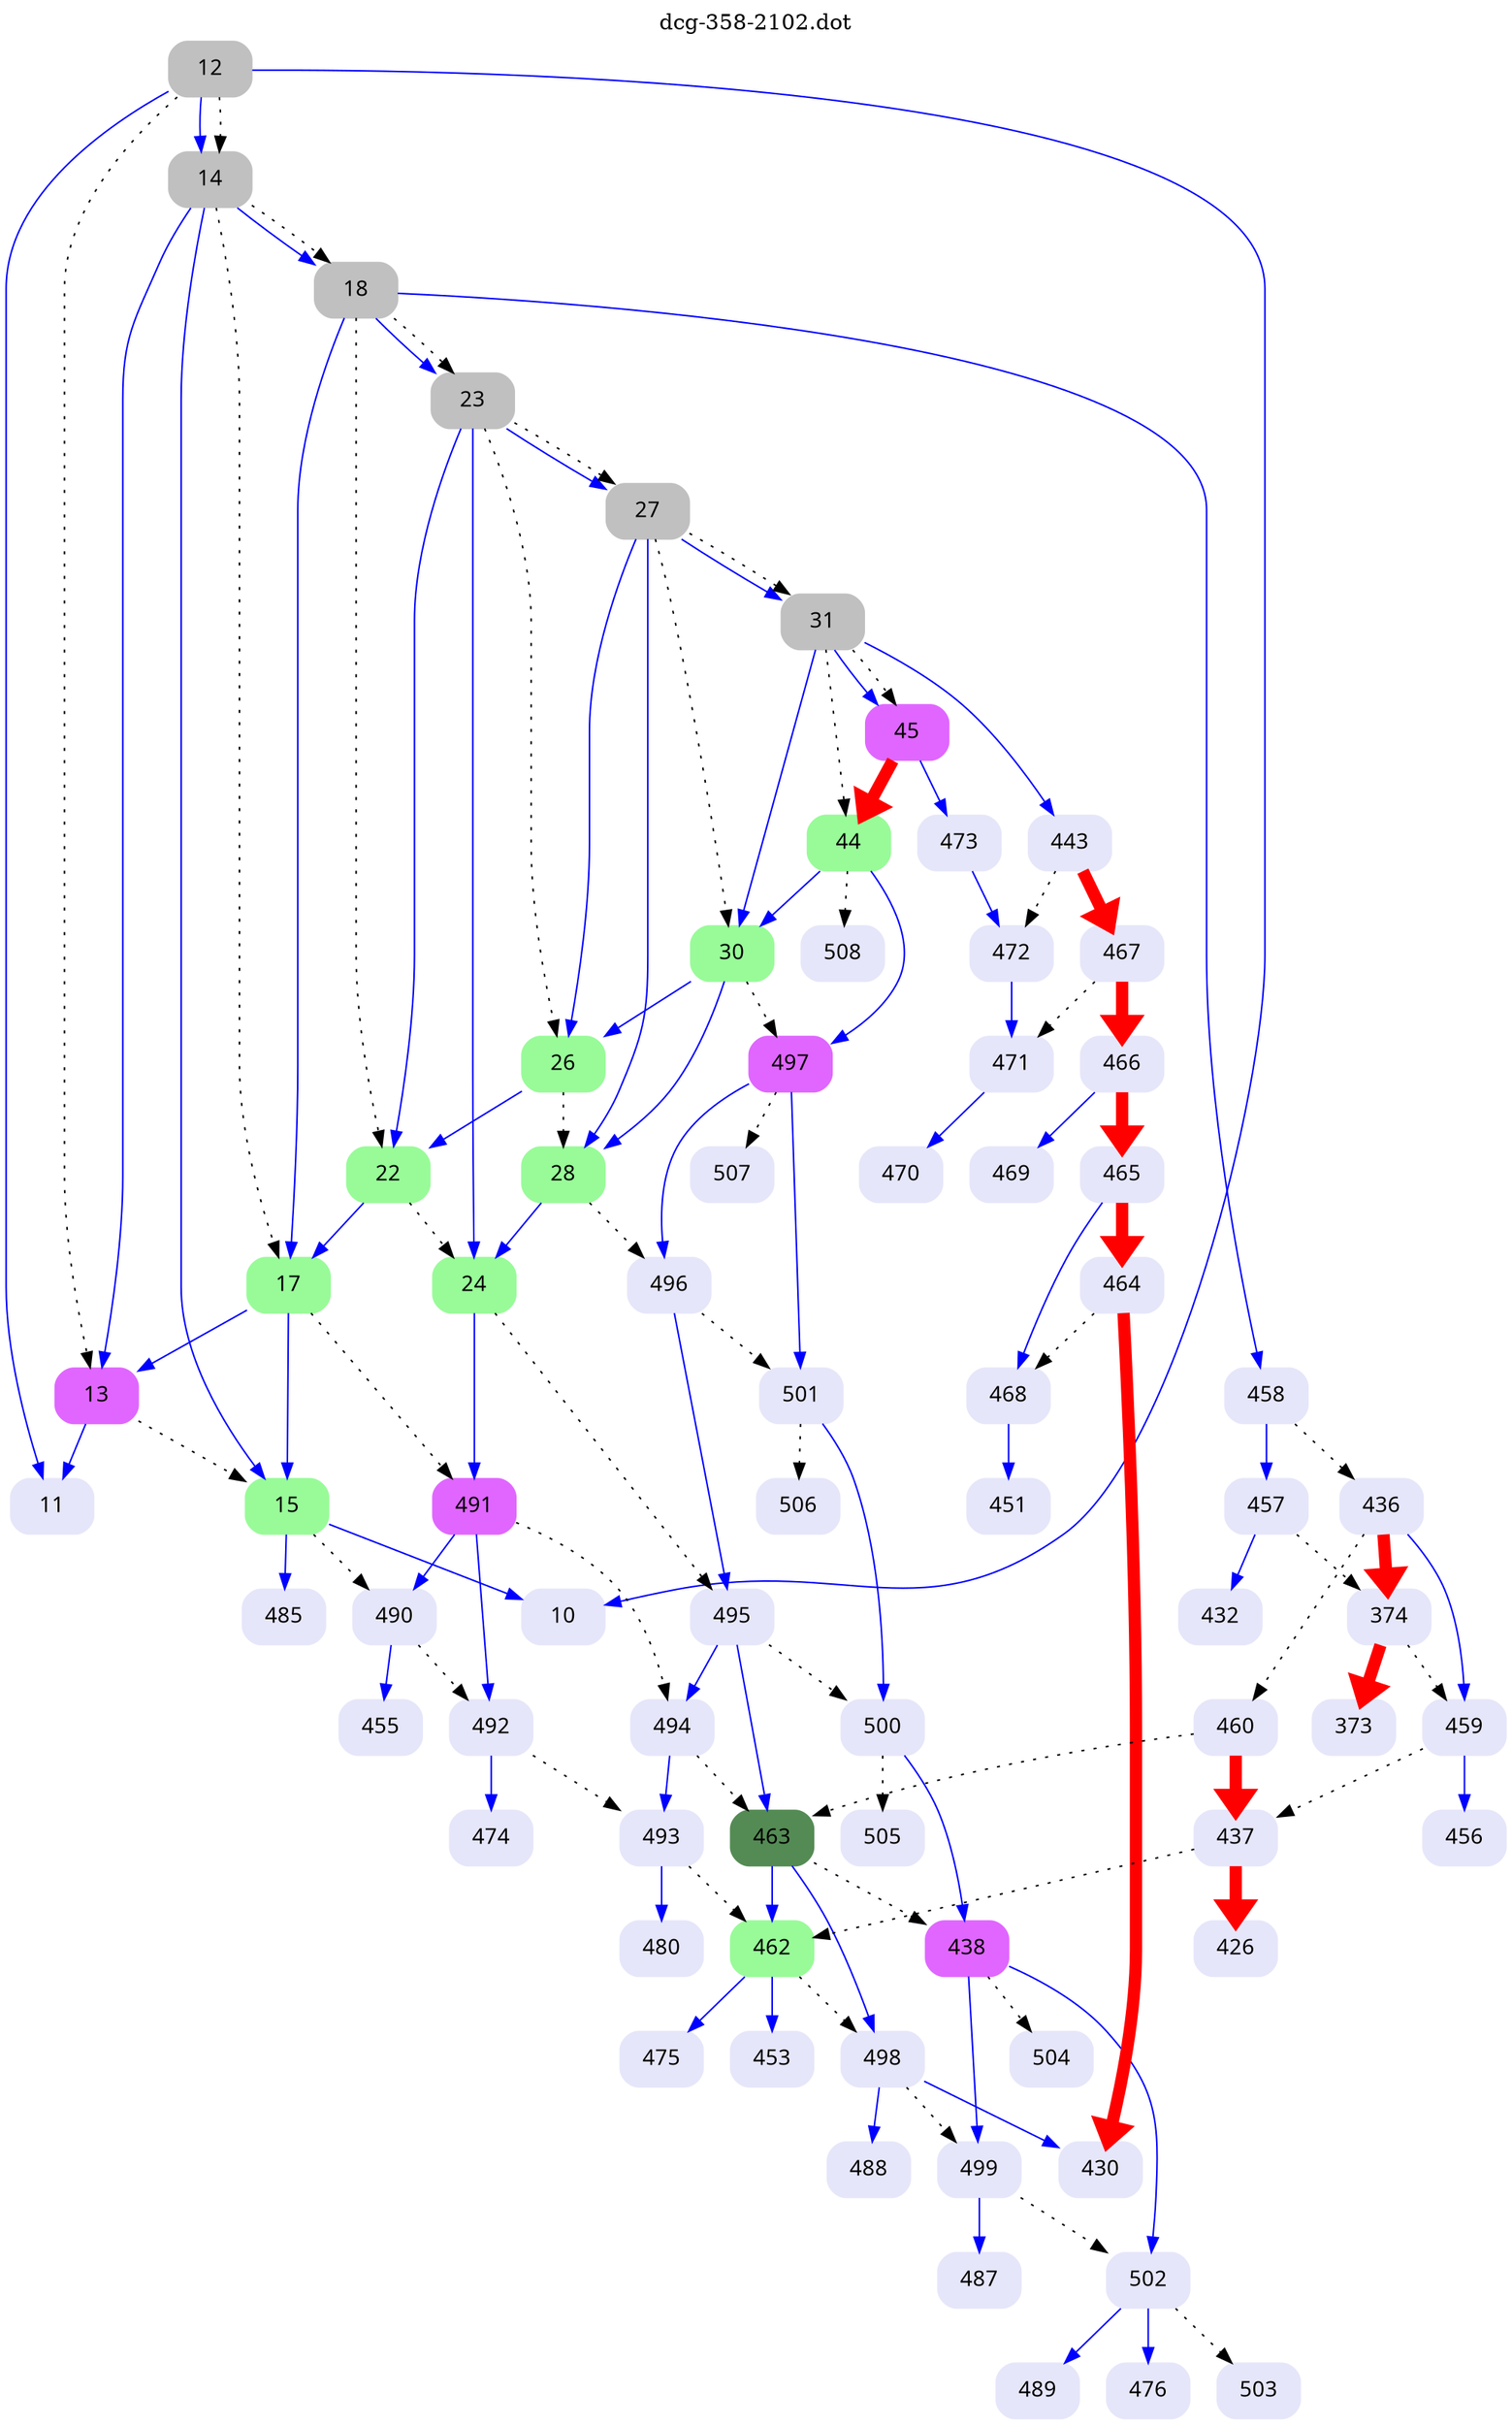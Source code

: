 digraph dcg_358 {
  labelloc="t";
  label="dcg-358-2102.dot";
  node [fontname="sans-serif"];
  node [shape=box style="rounded,filled"];
  n12 [label="12" color=grey];
  n12 -> n11 [color=blue penwidth=1];
  n12 -> n10 [color=blue penwidth=1];
  n12 -> n14 [color=blue penwidth=1];
  n12 -> n13 [style=dotted,label=""];
  n12 -> n14 [style=dotted,label=""];
  n14 [label="14" color=grey];
  n14 -> n13 [color=blue penwidth=1];
  n14 -> n15 [color=blue penwidth=1];
  n14 -> n18 [color=blue penwidth=1];
  n14 -> n17 [style=dotted,label=""];
  n14 -> n18 [style=dotted,label=""];
  n18 [label="18" color=grey];
  n18 -> n17 [color=blue penwidth=1];
  n18 -> n458 [color=blue penwidth=1];
  n18 -> n23 [color=blue penwidth=1];
  n18 -> n22 [style=dotted,label=""];
  n18 -> n23 [style=dotted,label=""];
  n23 [label="23" color=grey];
  n23 -> n22 [color=blue penwidth=1];
  n23 -> n24 [color=blue penwidth=1];
  n23 -> n27 [color=blue penwidth=1];
  n23 -> n26 [style=dotted,label=""];
  n23 -> n27 [style=dotted,label=""];
  n27 [label="27" color=grey];
  n27 -> n26 [color=blue penwidth=1];
  n27 -> n28 [color=blue penwidth=1];
  n27 -> n31 [color=blue penwidth=1];
  n27 -> n30 [style=dotted,label=""];
  n27 -> n31 [style=dotted,label=""];
  n31 [label="31" color=grey];
  n31 -> n30 [color=blue penwidth=1];
  n31 -> n443 [color=blue penwidth=1];
  n31 -> n45 [color=blue penwidth=1];
  n31 -> n44 [style=dotted,label=""];
  n31 -> n45 [style=dotted,label=""];
  n45 [label="45" color=mediumorchid1];
  n45 -> n44 [color=red penwidth=8];
  n45 -> n473 [color=blue penwidth=1];
  n473 [label="473" color=lavender];
  n473 -> n472 [color=blue penwidth=1];
  n472 [label="472" color=lavender];
  n472 -> n471 [color=blue penwidth=1];
  n471 [label="471" color=lavender];
  n471 -> n470 [color=blue penwidth=1];
  n470 [label="470" color=lavender];
  n44 [label="44" color=palegreen];
  n44 -> n30 [color=blue penwidth=1];
  n44 -> n497 [color=blue penwidth=1];
  n44 -> n508 [style=dotted,label=""];
  n497 [label="497" color=mediumorchid1];
  n497 -> n496 [color=blue penwidth=1];
  n497 -> n501 [color=blue penwidth=1];
  n497 -> n507 [style=dotted,label=""];
  n501 [label="501" color=lavender];
  n501 -> n500 [color=blue penwidth=1];
  n501 -> n506 [style=dotted,label=""];
  n500 [label="500" color=lavender];
  n500 -> n438 [color=blue penwidth=1];
  n500 -> n505 [style=dotted,label=""];
  n438 [label="438" color=mediumorchid1];
  n438 -> n499 [color=blue penwidth=1];
  n438 -> n502 [color=blue penwidth=1];
  n438 -> n504 [style=dotted,label=""];
  n502 [label="502" color=lavender];
  n502 -> n489 [color=blue penwidth=1];
  n502 -> n476 [color=blue penwidth=1];
  n502 -> n503 [style=dotted,label=""];
  n476 [label="476" color=lavender];
  n489 [label="489" color=lavender];
  n503 [label="503" color=lavender];
  n499 [label="499" color=lavender];
  n499 -> n487 [color=blue penwidth=1];
  n499 -> n502 [style=dotted,label=""];
  n487 [label="487" color=lavender];
  n504 [label="504" color=lavender];
  n505 [label="505" color=lavender];
  n506 [label="506" color=lavender];
  n496 [label="496" color=lavender];
  n496 -> n495 [color=blue penwidth=1];
  n496 -> n501 [style=dotted,label=""];
  n495 [label="495" color=lavender];
  n495 -> n494 [color=blue penwidth=1];
  n495 -> n463 [color=blue penwidth=1];
  n495 -> n500 [style=dotted,label=""];
  n463 [label="463" color=palegreen4];
  n463 -> n462 [color=blue penwidth=1];
  n463 -> n498 [color=blue penwidth=1];
  n463 -> n438 [style=dotted,label=""];
  n498 [label="498" color=lavender];
  n498 -> n488 [color=blue penwidth=1];
  n498 -> n430 [color=blue penwidth=1];
  n498 -> n499 [style=dotted,label=""];
  n430 [label="430" color=lavender];
  n488 [label="488" color=lavender];
  n462 [label="462" color=palegreen];
  n462 -> n453 [color=blue penwidth=1];
  n462 -> n475 [color=blue penwidth=1];
  n462 -> n498 [style=dotted,label=""];
  n475 [label="475" color=lavender];
  n453 [label="453" color=lavender];
  n494 [label="494" color=lavender];
  n494 -> n493 [color=blue penwidth=1];
  n494 -> n463 [style=dotted,label=""];
  n493 [label="493" color=lavender];
  n493 -> n480 [color=blue penwidth=1];
  n493 -> n462 [style=dotted,label=""];
  n480 [label="480" color=lavender];
  n507 [label="507" color=lavender];
  n30 [label="30" color=palegreen];
  n30 -> n26 [color=blue penwidth=1];
  n30 -> n28 [color=blue penwidth=1];
  n30 -> n497 [style=dotted,label=""];
  n28 [label="28" color=palegreen];
  n28 -> n24 [color=blue penwidth=1];
  n28 -> n496 [style=dotted,label=""];
  n24 [label="24" color=palegreen];
  n24 -> n491 [color=blue penwidth=1];
  n24 -> n495 [style=dotted,label=""];
  n491 [label="491" color=mediumorchid1];
  n491 -> n490 [color=blue penwidth=1];
  n491 -> n492 [color=blue penwidth=1];
  n491 -> n494 [style=dotted,label=""];
  n492 [label="492" color=lavender];
  n492 -> n474 [color=blue penwidth=1];
  n492 -> n493 [style=dotted,label=""];
  n474 [label="474" color=lavender];
  n490 [label="490" color=lavender];
  n490 -> n455 [color=blue penwidth=1];
  n490 -> n492 [style=dotted,label=""];
  n455 [label="455" color=lavender];
  n26 [label="26" color=palegreen];
  n26 -> n22 [color=blue penwidth=1];
  n26 -> n28 [style=dotted,label=""];
  n22 [label="22" color=palegreen];
  n22 -> n17 [color=blue penwidth=1];
  n22 -> n24 [style=dotted,label=""];
  n17 [label="17" color=palegreen];
  n17 -> n13 [color=blue penwidth=1];
  n17 -> n15 [color=blue penwidth=1];
  n17 -> n491 [style=dotted,label=""];
  n15 [label="15" color=palegreen];
  n15 -> n10 [color=blue penwidth=1];
  n15 -> n485 [color=blue penwidth=1];
  n15 -> n490 [style=dotted,label=""];
  n485 [label="485" color=lavender];
  n10 [label="10" color=lavender];
  n13 [label="13" color=mediumorchid1];
  n13 -> n11 [color=blue penwidth=1];
  n13 -> n15 [style=dotted,label=""];
  n11 [label="11" color=lavender];
  n508 [label="508" color=lavender];
  n443 [label="443" color=lavender];
  n443 -> n467 [color=red penwidth=8];
  n443 -> n472 [style=dotted,label=""];
  n467 [label="467" color=lavender];
  n467 -> n466 [color=red penwidth=8];
  n467 -> n471 [style=dotted,label=""];
  n466 [label="466" color=lavender];
  n466 -> n465 [color=red penwidth=8];
  n466 -> n469 [color=blue penwidth=1];
  n469 [label="469" color=lavender];
  n465 [label="465" color=lavender];
  n465 -> n464 [color=red penwidth=8];
  n465 -> n468 [color=blue penwidth=1];
  n468 [label="468" color=lavender];
  n468 -> n451 [color=blue penwidth=1];
  n451 [label="451" color=lavender];
  n464 [label="464" color=lavender];
  n464 -> n430 [color=red penwidth=8];
  n464 -> n468 [style=dotted,label=""];
  n458 [label="458" color=lavender];
  n458 -> n457 [color=blue penwidth=1];
  n458 -> n436 [style=dotted,label=""];
  n457 [label="457" color=lavender];
  n457 -> n432 [color=blue penwidth=1];
  n457 -> n374 [style=dotted,label=""];
  n432 [label="432" color=lavender];
  n374 [label="374" color=lavender];
  n374 -> n373 [color=red penwidth=8];
  n374 -> n459 [style=dotted,label=""];
  n373 [label="373" color=lavender];
  n459 [label="459" color=lavender];
  n459 -> n456 [color=blue penwidth=1];
  n459 -> n437 [style=dotted,label=""];
  n456 [label="456" color=lavender];
  n437 [label="437" color=lavender];
  n437 -> n426 [color=red penwidth=8];
  n437 -> n462 [style=dotted,label=""];
  n426 [label="426" color=lavender];
  n436 [label="436" color=lavender];
  n436 -> n374 [color=red penwidth=8];
  n436 -> n459 [color=blue penwidth=1];
  n436 -> n460 [style=dotted,label=""];
  n460 [label="460" color=lavender];
  n460 -> n437 [color=red penwidth=8];
  n460 -> n463 [style=dotted,label=""];
}
